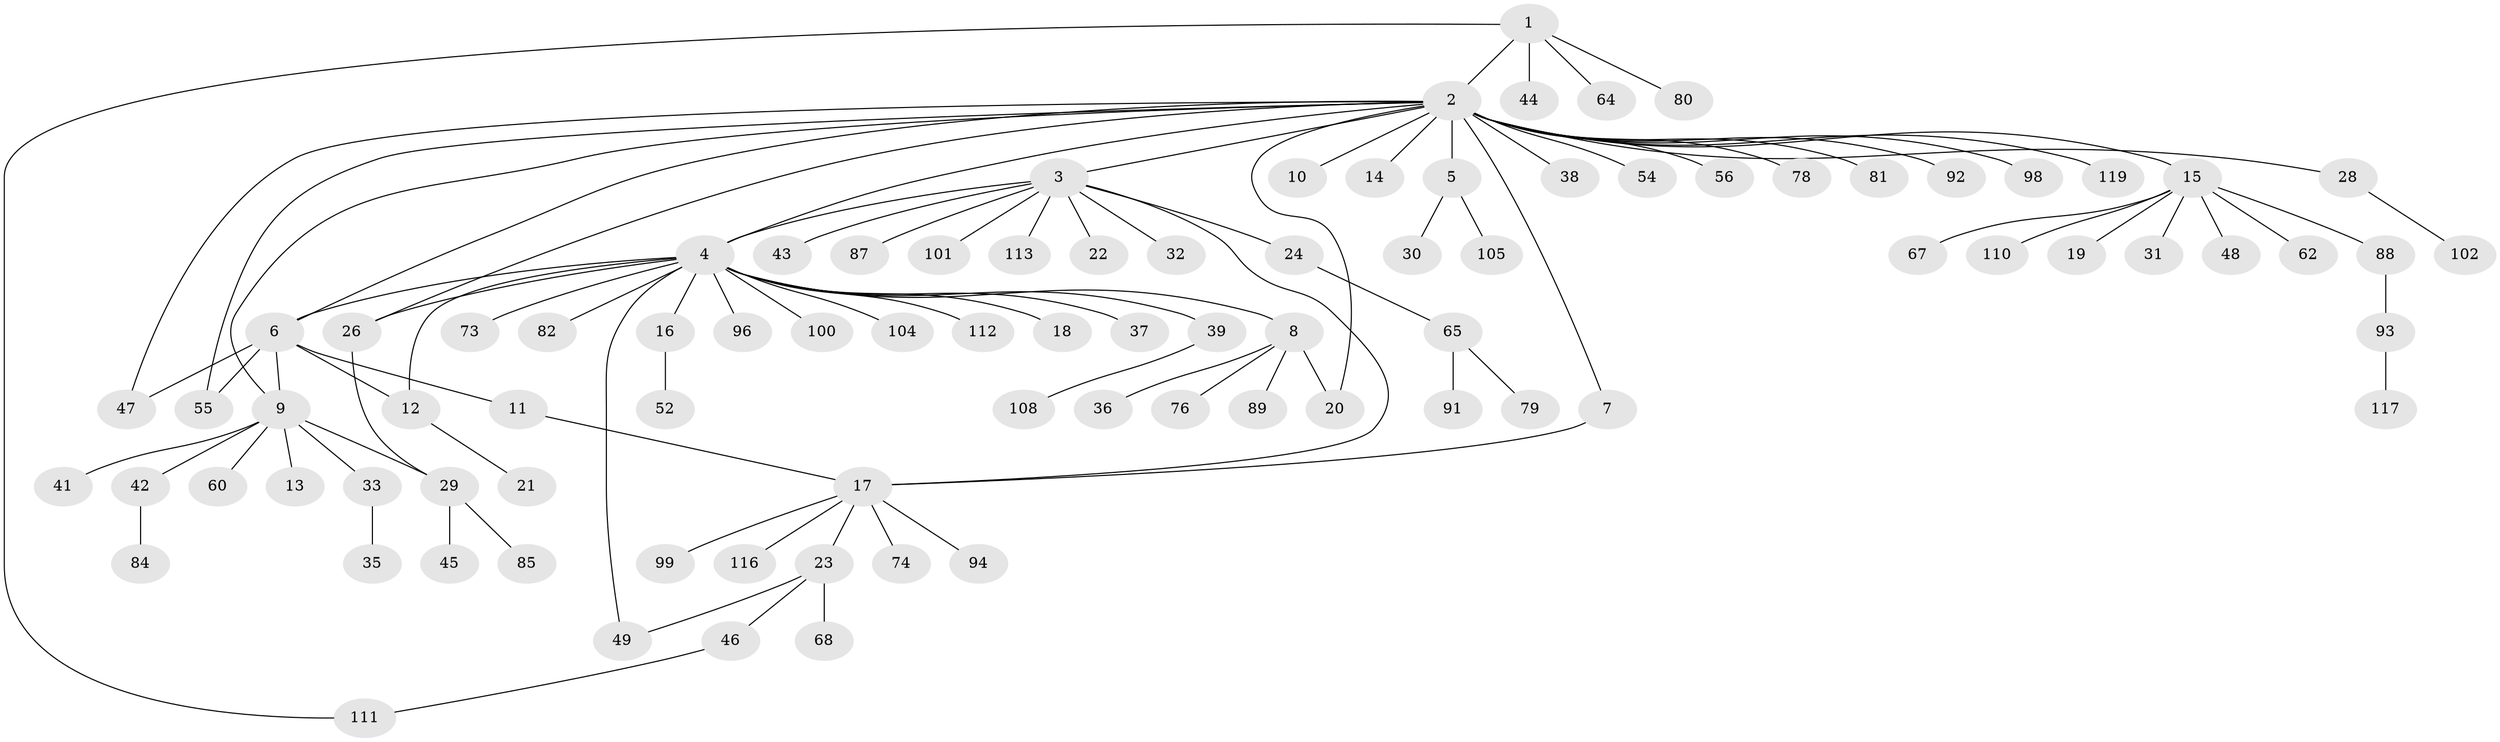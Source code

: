 // Generated by graph-tools (version 1.1) at 2025/51/02/27/25 19:51:57]
// undirected, 88 vertices, 100 edges
graph export_dot {
graph [start="1"]
  node [color=gray90,style=filled];
  1 [super="+25"];
  2 [super="+106"];
  3 [super="+115"];
  4 [super="+57"];
  5 [super="+97"];
  6 [super="+69"];
  7 [super="+27"];
  8 [super="+95"];
  9 [super="+90"];
  10;
  11;
  12 [super="+58"];
  13;
  14;
  15 [super="+59"];
  16 [super="+50"];
  17 [super="+86"];
  18 [super="+71"];
  19 [super="+40"];
  20 [super="+77"];
  21;
  22;
  23 [super="+53"];
  24;
  26 [super="+51"];
  28 [super="+61"];
  29 [super="+34"];
  30;
  31;
  32 [super="+109"];
  33;
  35;
  36;
  37;
  38;
  39;
  41;
  42 [super="+103"];
  43;
  44;
  45;
  46 [super="+72"];
  47 [super="+75"];
  48;
  49;
  52 [super="+70"];
  54;
  55;
  56;
  60 [super="+63"];
  62;
  64;
  65 [super="+66"];
  67;
  68 [super="+118"];
  73;
  74;
  76;
  78;
  79;
  80;
  81 [super="+83"];
  82;
  84;
  85;
  87;
  88;
  89;
  91;
  92;
  93;
  94 [super="+107"];
  96;
  98;
  99;
  100;
  101;
  102;
  104;
  105;
  108 [super="+114"];
  110;
  111;
  112;
  113;
  116;
  117;
  119;
  1 -- 2;
  1 -- 44;
  1 -- 64;
  1 -- 80;
  1 -- 111;
  2 -- 3;
  2 -- 4;
  2 -- 5;
  2 -- 6;
  2 -- 7;
  2 -- 9;
  2 -- 10;
  2 -- 14;
  2 -- 15;
  2 -- 20;
  2 -- 26;
  2 -- 28;
  2 -- 38;
  2 -- 47;
  2 -- 54;
  2 -- 55;
  2 -- 56;
  2 -- 78;
  2 -- 81;
  2 -- 92;
  2 -- 98;
  2 -- 119;
  3 -- 4;
  3 -- 22;
  3 -- 24;
  3 -- 32;
  3 -- 43;
  3 -- 87;
  3 -- 101;
  3 -- 113;
  3 -- 17;
  4 -- 6;
  4 -- 8;
  4 -- 12;
  4 -- 16;
  4 -- 18;
  4 -- 26;
  4 -- 37;
  4 -- 39;
  4 -- 49;
  4 -- 73;
  4 -- 82;
  4 -- 100;
  4 -- 104;
  4 -- 112;
  4 -- 96;
  5 -- 30;
  5 -- 105;
  6 -- 9;
  6 -- 11;
  6 -- 55;
  6 -- 47;
  6 -- 12;
  7 -- 17;
  8 -- 20;
  8 -- 36;
  8 -- 76;
  8 -- 89;
  9 -- 13;
  9 -- 29;
  9 -- 33;
  9 -- 41;
  9 -- 42;
  9 -- 60;
  11 -- 17;
  12 -- 21;
  15 -- 19;
  15 -- 31;
  15 -- 48;
  15 -- 62;
  15 -- 67;
  15 -- 88;
  15 -- 110;
  16 -- 52;
  17 -- 23;
  17 -- 74;
  17 -- 99;
  17 -- 116;
  17 -- 94;
  23 -- 46;
  23 -- 49;
  23 -- 68;
  24 -- 65;
  26 -- 29;
  28 -- 102;
  29 -- 45;
  29 -- 85;
  33 -- 35;
  39 -- 108;
  42 -- 84;
  46 -- 111;
  65 -- 91;
  65 -- 79;
  88 -- 93;
  93 -- 117;
}
